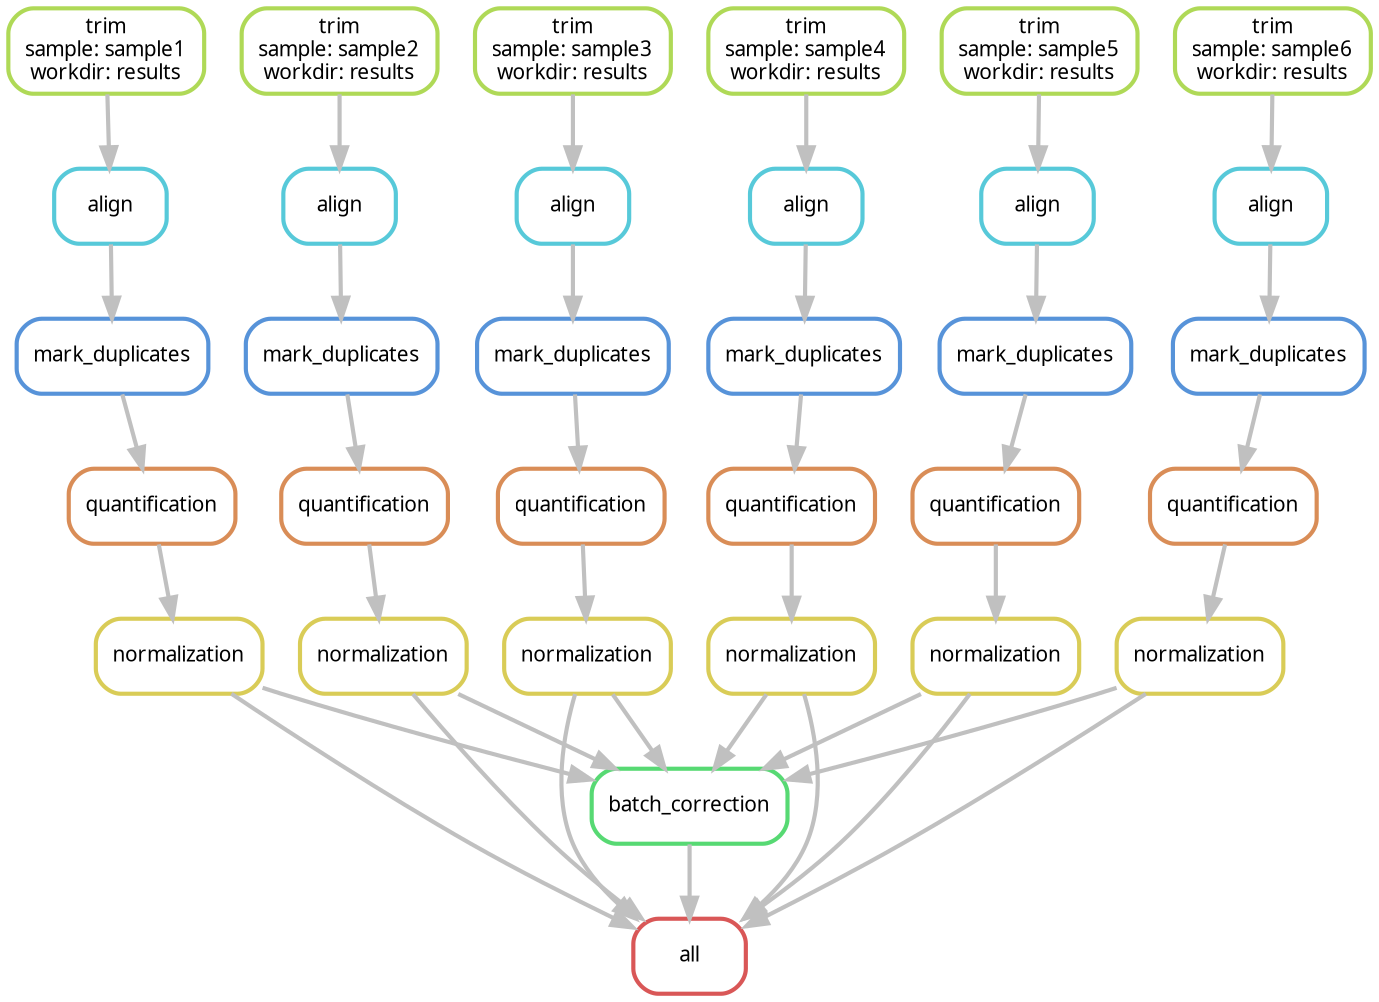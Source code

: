 digraph snakemake_dag {
    graph[bgcolor=white, margin=0];
    node[shape=box, style=rounded, fontname=sans,                 fontsize=10, penwidth=2];
    edge[penwidth=2, color=grey];
	0[label = "all", color = "0.00 0.6 0.85", style="rounded"];
	1[label = "normalization", color = "0.15 0.6 0.85", style="rounded"];
	2[label = "normalization", color = "0.15 0.6 0.85", style="rounded"];
	3[label = "normalization", color = "0.15 0.6 0.85", style="rounded"];
	4[label = "normalization", color = "0.15 0.6 0.85", style="rounded"];
	5[label = "normalization", color = "0.15 0.6 0.85", style="rounded"];
	6[label = "normalization", color = "0.15 0.6 0.85", style="rounded"];
	7[label = "batch_correction", color = "0.37 0.6 0.85", style="rounded"];
	8[label = "quantification", color = "0.07 0.6 0.85", style="rounded"];
	9[label = "quantification", color = "0.07 0.6 0.85", style="rounded"];
	10[label = "quantification", color = "0.07 0.6 0.85", style="rounded"];
	11[label = "quantification", color = "0.07 0.6 0.85", style="rounded"];
	12[label = "quantification", color = "0.07 0.6 0.85", style="rounded"];
	13[label = "quantification", color = "0.07 0.6 0.85", style="rounded"];
	14[label = "mark_duplicates", color = "0.59 0.6 0.85", style="rounded"];
	15[label = "mark_duplicates", color = "0.59 0.6 0.85", style="rounded"];
	16[label = "mark_duplicates", color = "0.59 0.6 0.85", style="rounded"];
	17[label = "mark_duplicates", color = "0.59 0.6 0.85", style="rounded"];
	18[label = "mark_duplicates", color = "0.59 0.6 0.85", style="rounded"];
	19[label = "mark_duplicates", color = "0.59 0.6 0.85", style="rounded"];
	20[label = "align", color = "0.52 0.6 0.85", style="rounded"];
	21[label = "align", color = "0.52 0.6 0.85", style="rounded"];
	22[label = "align", color = "0.52 0.6 0.85", style="rounded"];
	23[label = "align", color = "0.52 0.6 0.85", style="rounded"];
	24[label = "align", color = "0.52 0.6 0.85", style="rounded"];
	25[label = "align", color = "0.52 0.6 0.85", style="rounded"];
	26[label = "trim\nsample: sample1\nworkdir: results", color = "0.22 0.6 0.85", style="rounded"];
	27[label = "trim\nsample: sample2\nworkdir: results", color = "0.22 0.6 0.85", style="rounded"];
	28[label = "trim\nsample: sample3\nworkdir: results", color = "0.22 0.6 0.85", style="rounded"];
	29[label = "trim\nsample: sample4\nworkdir: results", color = "0.22 0.6 0.85", style="rounded"];
	30[label = "trim\nsample: sample5\nworkdir: results", color = "0.22 0.6 0.85", style="rounded"];
	31[label = "trim\nsample: sample6\nworkdir: results", color = "0.22 0.6 0.85", style="rounded"];
	1 -> 0
	2 -> 0
	3 -> 0
	4 -> 0
	5 -> 0
	6 -> 0
	7 -> 0
	8 -> 1
	9 -> 2
	10 -> 3
	11 -> 4
	12 -> 5
	13 -> 6
	1 -> 7
	2 -> 7
	3 -> 7
	4 -> 7
	5 -> 7
	6 -> 7
	14 -> 8
	15 -> 9
	16 -> 10
	17 -> 11
	18 -> 12
	19 -> 13
	20 -> 14
	21 -> 15
	22 -> 16
	23 -> 17
	24 -> 18
	25 -> 19
	26 -> 20
	27 -> 21
	28 -> 22
	29 -> 23
	30 -> 24
	31 -> 25
}            
